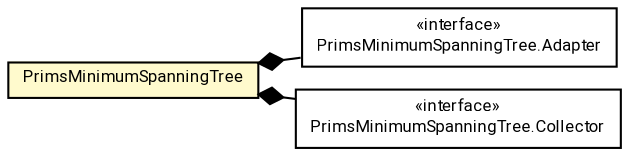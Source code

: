 #!/usr/local/bin/dot
#
# Class diagram 
# Generated by UMLGraph version R5_7_2-60-g0e99a6 (http://www.spinellis.gr/umlgraph/)
#

digraph G {
	graph [fontnames="svg"]
	edge [fontname="Roboto",fontsize=7,labelfontname="Roboto",labelfontsize=7,color="black"];
	node [fontname="Roboto",fontcolor="black",fontsize=8,shape=plaintext,margin=0,width=0,height=0];
	nodesep=0.15;
	ranksep=0.25;
	rankdir=LR;
	// de.lmu.ifi.dbs.elki.math.geometry.PrimsMinimumSpanningTree
	c8397287 [label=<<table title="de.lmu.ifi.dbs.elki.math.geometry.PrimsMinimumSpanningTree" border="0" cellborder="1" cellspacing="0" cellpadding="2" bgcolor="lemonChiffon" href="PrimsMinimumSpanningTree.html" target="_parent">
		<tr><td><table border="0" cellspacing="0" cellpadding="1">
		<tr><td align="center" balign="center"> <font face="Roboto">PrimsMinimumSpanningTree</font> </td></tr>
		</table></td></tr>
		</table>>, URL="PrimsMinimumSpanningTree.html"];
	// de.lmu.ifi.dbs.elki.math.geometry.PrimsMinimumSpanningTree.Adapter<T>
	c8397288 [label=<<table title="de.lmu.ifi.dbs.elki.math.geometry.PrimsMinimumSpanningTree.Adapter" border="0" cellborder="1" cellspacing="0" cellpadding="2" href="PrimsMinimumSpanningTree.Adapter.html" target="_parent">
		<tr><td><table border="0" cellspacing="0" cellpadding="1">
		<tr><td align="center" balign="center"> &#171;interface&#187; </td></tr>
		<tr><td align="center" balign="center"> <font face="Roboto">PrimsMinimumSpanningTree.Adapter</font> </td></tr>
		</table></td></tr>
		</table>>, URL="PrimsMinimumSpanningTree.Adapter.html"];
	// de.lmu.ifi.dbs.elki.math.geometry.PrimsMinimumSpanningTree.Collector
	c8397289 [label=<<table title="de.lmu.ifi.dbs.elki.math.geometry.PrimsMinimumSpanningTree.Collector" border="0" cellborder="1" cellspacing="0" cellpadding="2" href="PrimsMinimumSpanningTree.Collector.html" target="_parent">
		<tr><td><table border="0" cellspacing="0" cellpadding="1">
		<tr><td align="center" balign="center"> &#171;interface&#187; </td></tr>
		<tr><td align="center" balign="center"> <font face="Roboto">PrimsMinimumSpanningTree.Collector</font> </td></tr>
		</table></td></tr>
		</table>>, URL="PrimsMinimumSpanningTree.Collector.html"];
	// de.lmu.ifi.dbs.elki.math.geometry.PrimsMinimumSpanningTree composed de.lmu.ifi.dbs.elki.math.geometry.PrimsMinimumSpanningTree.Adapter<T>
	c8397287 -> c8397288 [arrowhead=none,arrowtail=diamond,dir=back,weight=6];
	// de.lmu.ifi.dbs.elki.math.geometry.PrimsMinimumSpanningTree composed de.lmu.ifi.dbs.elki.math.geometry.PrimsMinimumSpanningTree.Collector
	c8397287 -> c8397289 [arrowhead=none,arrowtail=diamond,dir=back,weight=6];
}

